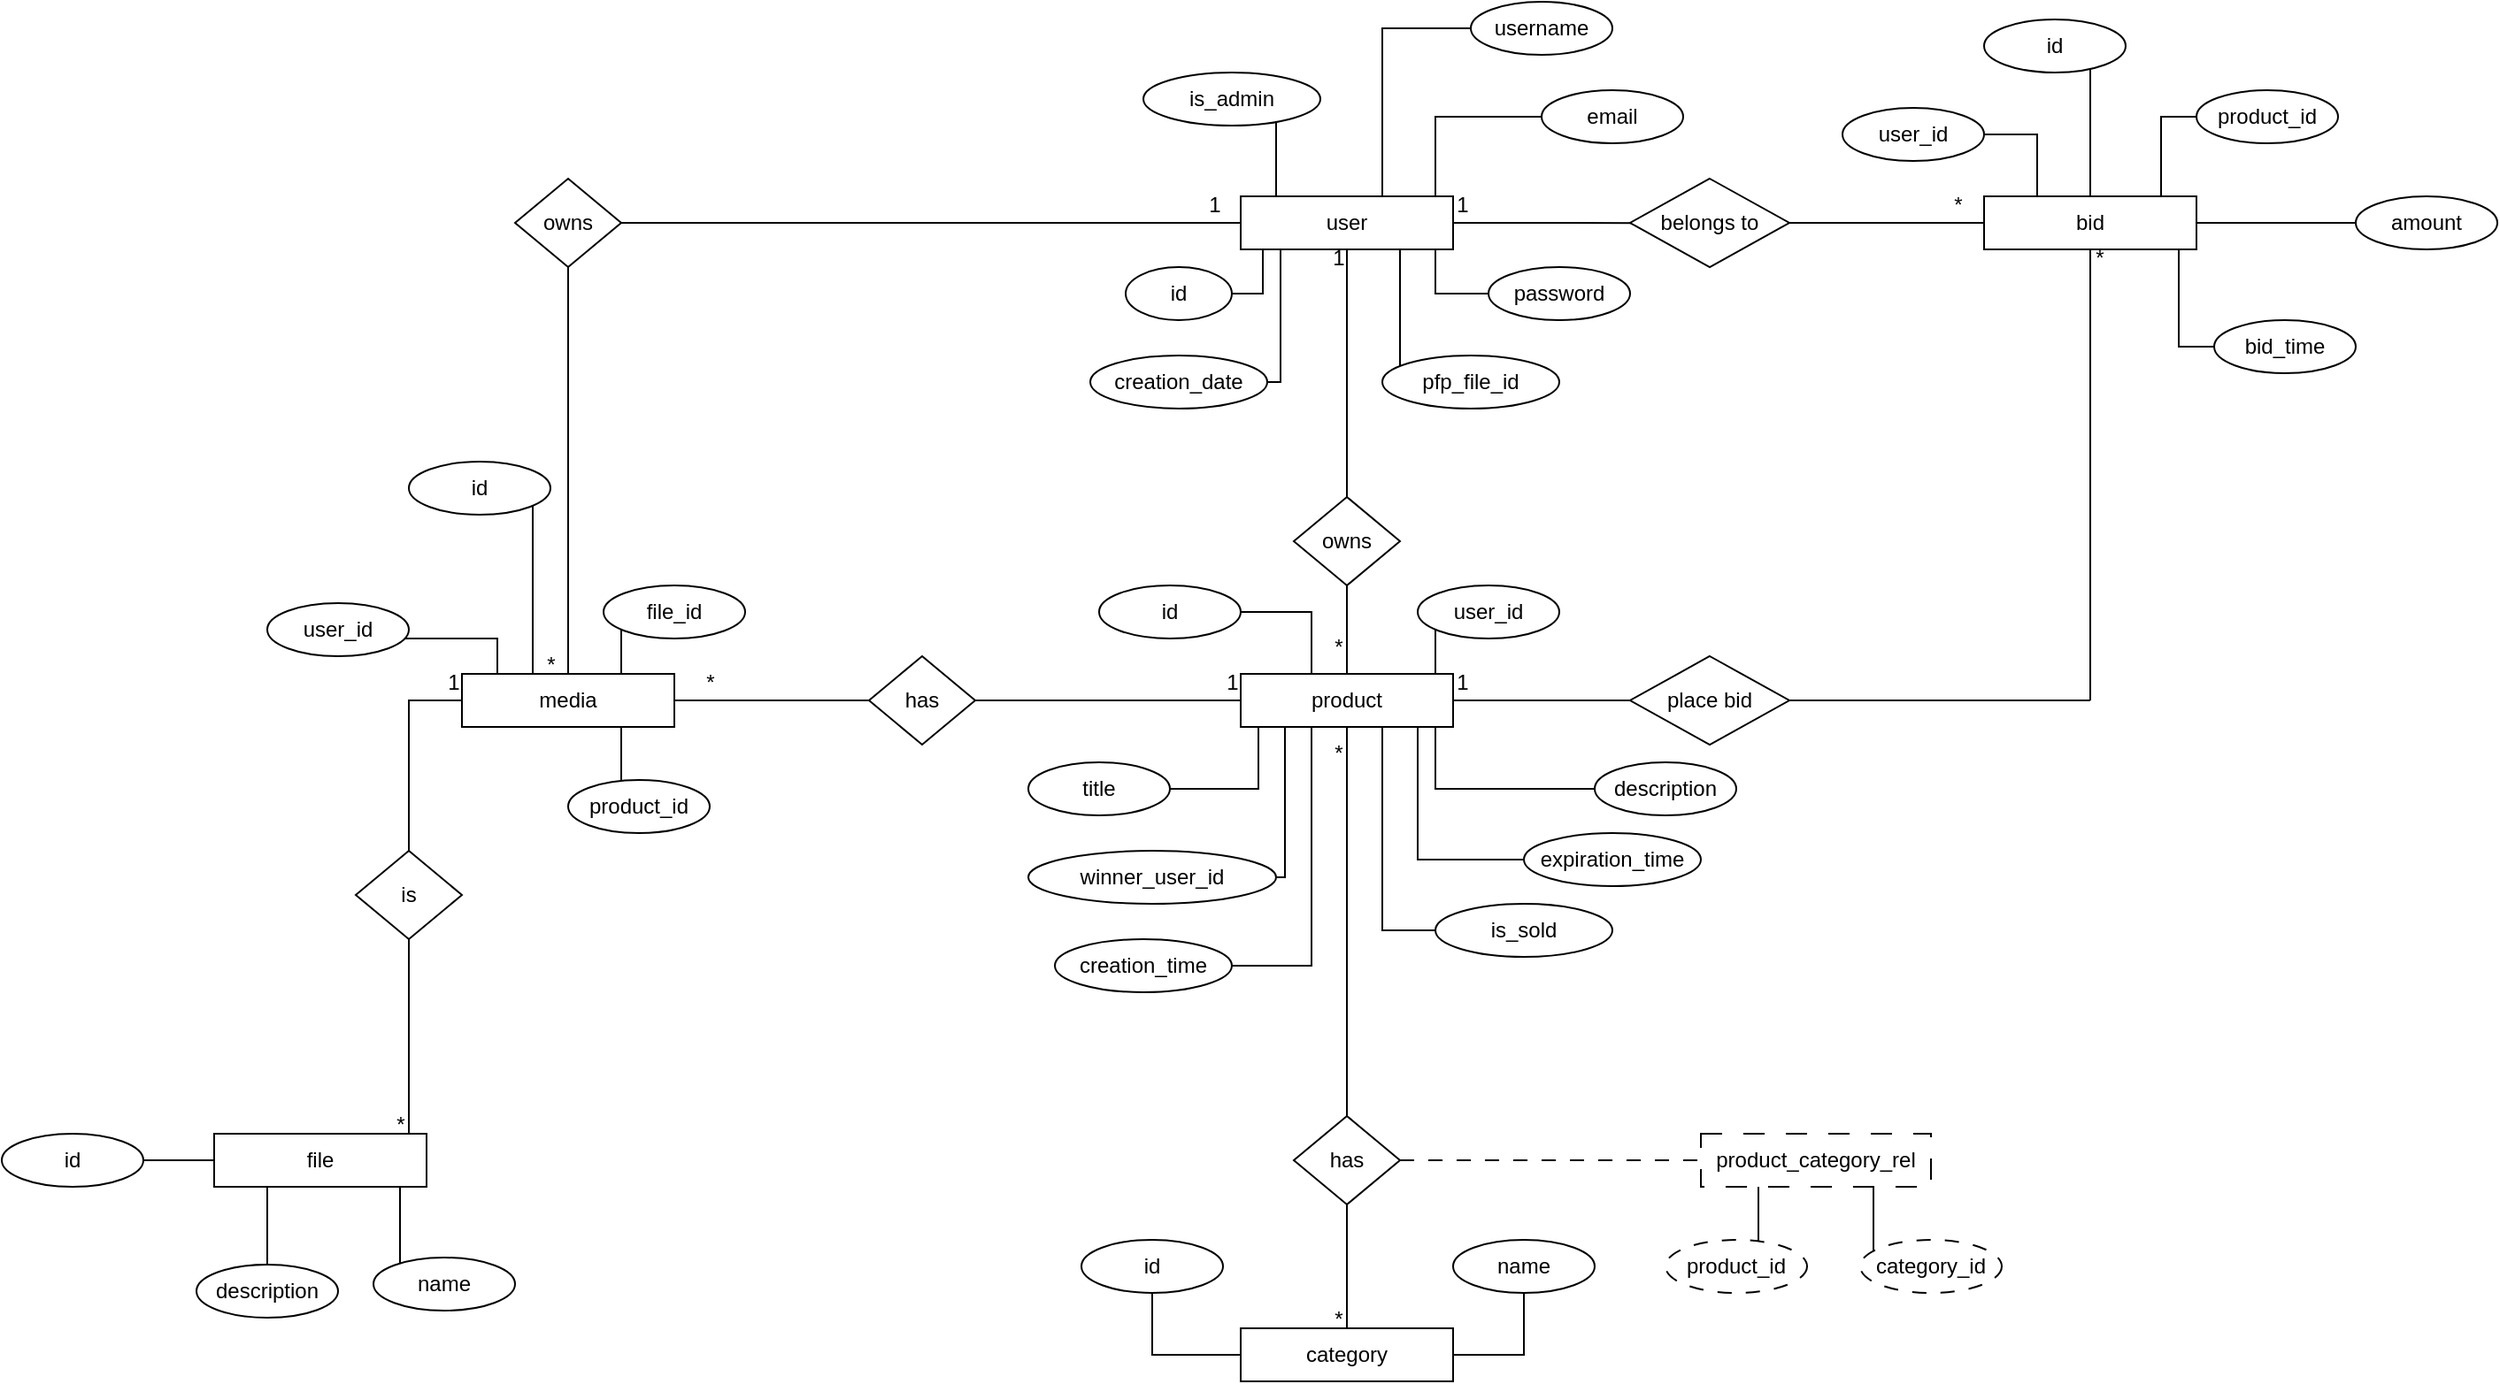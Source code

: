 <mxfile>
    <diagram name="Page-1" id="mbv6TLsFuCrTdZLjjNux">
        <mxGraphModel dx="1230" dy="990" grid="1" gridSize="10" guides="1" tooltips="1" connect="1" arrows="1" fold="1" page="1" pageScale="1" pageWidth="3300" pageHeight="2339" math="0" shadow="0">
            <root>
                <mxCell id="0"/>
                <mxCell id="1" parent="0"/>
                <mxCell id="swMecStcdgfZAD_rgg6A-17" style="edgeStyle=elbowEdgeStyle;rounded=0;orthogonalLoop=1;jettySize=auto;html=1;startArrow=none;endArrow=none;entryX=0.038;entryY=0.503;entryDx=0;entryDy=0;entryPerimeter=0;" parent="1" source="swMecStcdgfZAD_rgg6A-6" target="swMecStcdgfZAD_rgg6A-16" edge="1">
                    <mxGeometry relative="1" as="geometry"/>
                </mxCell>
                <mxCell id="swMecStcdgfZAD_rgg6A-29" style="edgeStyle=elbowEdgeStyle;rounded=0;orthogonalLoop=1;jettySize=auto;html=1;startArrow=none;endArrow=none;entryX=0;entryY=0.5;entryDx=0;entryDy=0;" parent="1" source="swMecStcdgfZAD_rgg6A-6" target="swMecStcdgfZAD_rgg6A-13" edge="1">
                    <mxGeometry relative="1" as="geometry">
                        <Array as="points">
                            <mxPoint x="890" y="600"/>
                            <mxPoint x="880" y="590"/>
                            <mxPoint x="860" y="610"/>
                        </Array>
                    </mxGeometry>
                </mxCell>
                <mxCell id="swMecStcdgfZAD_rgg6A-41" style="edgeStyle=elbowEdgeStyle;rounded=0;orthogonalLoop=1;jettySize=auto;html=1;startArrow=none;endArrow=none;entryX=0.5;entryY=0;entryDx=0;entryDy=0;" parent="1" source="swMecStcdgfZAD_rgg6A-6" target="swMecStcdgfZAD_rgg6A-40" edge="1">
                    <mxGeometry relative="1" as="geometry"/>
                </mxCell>
                <mxCell id="swMecStcdgfZAD_rgg6A-88" style="edgeStyle=elbowEdgeStyle;rounded=0;orthogonalLoop=1;jettySize=auto;html=1;startArrow=none;endArrow=none;" parent="1" source="swMecStcdgfZAD_rgg6A-6" target="swMecStcdgfZAD_rgg6A-86" edge="1">
                    <mxGeometry relative="1" as="geometry"/>
                </mxCell>
                <mxCell id="01d-2Dso8jKywiY7Rpm1-47" style="edgeStyle=elbowEdgeStyle;rounded=0;orthogonalLoop=1;jettySize=auto;html=1;startArrow=none;endArrow=none;exitX=0.75;exitY=1;exitDx=0;exitDy=0;" parent="1" source="swMecStcdgfZAD_rgg6A-6" target="01d-2Dso8jKywiY7Rpm1-45" edge="1">
                    <mxGeometry relative="1" as="geometry"/>
                </mxCell>
                <mxCell id="01d-2Dso8jKywiY7Rpm1-54" style="edgeStyle=elbowEdgeStyle;rounded=0;orthogonalLoop=1;jettySize=auto;html=1;startArrow=none;endArrow=none;exitX=0.25;exitY=1;exitDx=0;exitDy=0;" parent="1" source="swMecStcdgfZAD_rgg6A-6" target="swMecStcdgfZAD_rgg6A-7" edge="1">
                    <mxGeometry relative="1" as="geometry"/>
                </mxCell>
                <mxCell id="01d-2Dso8jKywiY7Rpm1-57" style="edgeStyle=elbowEdgeStyle;rounded=0;orthogonalLoop=1;jettySize=auto;elbow=vertical;html=1;startArrow=none;endArrow=none;exitX=0.25;exitY=0;exitDx=0;exitDy=0;" parent="1" source="swMecStcdgfZAD_rgg6A-6" edge="1">
                    <mxGeometry relative="1" as="geometry">
                        <mxPoint x="809.706" y="550" as="targetPoint"/>
                    </mxGeometry>
                </mxCell>
                <mxCell id="6" style="edgeStyle=elbowEdgeStyle;html=1;startArrow=none;endArrow=none;exitX=0.25;exitY=1;exitDx=0;exitDy=0;rounded=0;" parent="1" source="swMecStcdgfZAD_rgg6A-6" target="4" edge="1">
                    <mxGeometry relative="1" as="geometry"/>
                </mxCell>
                <mxCell id="8" style="edgeStyle=elbowEdgeStyle;rounded=0;html=1;startArrow=none;endArrow=none;exitX=0.75;exitY=0;exitDx=0;exitDy=0;" parent="1" source="swMecStcdgfZAD_rgg6A-6" target="7" edge="1">
                    <mxGeometry relative="1" as="geometry">
                        <Array as="points">
                            <mxPoint x="890" y="505"/>
                            <mxPoint x="880" y="520"/>
                        </Array>
                    </mxGeometry>
                </mxCell>
                <mxCell id="10" style="edgeStyle=elbowEdgeStyle;rounded=0;html=1;startArrow=none;endArrow=none;exitX=0.75;exitY=0;exitDx=0;exitDy=0;" parent="1" source="swMecStcdgfZAD_rgg6A-6" target="swMecStcdgfZAD_rgg6A-10" edge="1">
                    <mxGeometry relative="1" as="geometry">
                        <Array as="points">
                            <mxPoint x="860" y="480"/>
                        </Array>
                    </mxGeometry>
                </mxCell>
                <mxCell id="32" style="edgeStyle=elbowEdgeStyle;html=1;startArrow=none;endArrow=none;entryX=1;entryY=0.5;entryDx=0;entryDy=0;" edge="1" parent="1" source="swMecStcdgfZAD_rgg6A-6" target="31">
                    <mxGeometry relative="1" as="geometry">
                        <Array as="points">
                            <mxPoint x="800" y="530"/>
                        </Array>
                    </mxGeometry>
                </mxCell>
                <UserObject label="user" treeRoot="1" id="swMecStcdgfZAD_rgg6A-6">
                    <mxCell style="whiteSpace=wrap;html=1;align=center;treeFolding=1;treeMoving=1;newEdgeStyle={&quot;edgeStyle&quot;:&quot;elbowEdgeStyle&quot;,&quot;startArrow&quot;:&quot;none&quot;,&quot;endArrow&quot;:&quot;none&quot;};" parent="1" vertex="1">
                        <mxGeometry x="780" y="550" width="120" height="30" as="geometry"/>
                    </mxCell>
                </UserObject>
                <mxCell id="swMecStcdgfZAD_rgg6A-7" value="id" style="ellipse;whiteSpace=wrap;html=1;align=center;newEdgeStyle={&quot;edgeStyle&quot;:&quot;entityRelationEdgeStyle&quot;,&quot;startArrow&quot;:&quot;none&quot;,&quot;endArrow&quot;:&quot;none&quot;,&quot;segment&quot;:10,&quot;curved&quot;:1,&quot;sourcePerimeterSpacing&quot;:0,&quot;targetPerimeterSpacing&quot;:0};treeFolding=1;treeMoving=1;" parent="1" vertex="1">
                    <mxGeometry x="715" y="590" width="60" height="30" as="geometry"/>
                </mxCell>
                <mxCell id="swMecStcdgfZAD_rgg6A-10" value="username" style="ellipse;whiteSpace=wrap;html=1;align=center;newEdgeStyle={&quot;edgeStyle&quot;:&quot;entityRelationEdgeStyle&quot;,&quot;startArrow&quot;:&quot;none&quot;,&quot;endArrow&quot;:&quot;none&quot;,&quot;segment&quot;:10,&quot;curved&quot;:1,&quot;sourcePerimeterSpacing&quot;:0,&quot;targetPerimeterSpacing&quot;:0};treeFolding=1;treeMoving=1;" parent="1" vertex="1">
                    <mxGeometry x="910" y="440" width="80" height="30" as="geometry"/>
                </mxCell>
                <mxCell id="swMecStcdgfZAD_rgg6A-13" value="password" style="ellipse;whiteSpace=wrap;html=1;align=center;newEdgeStyle={&quot;edgeStyle&quot;:&quot;entityRelationEdgeStyle&quot;,&quot;startArrow&quot;:&quot;none&quot;,&quot;endArrow&quot;:&quot;none&quot;,&quot;segment&quot;:10,&quot;curved&quot;:1,&quot;sourcePerimeterSpacing&quot;:0,&quot;targetPerimeterSpacing&quot;:0};treeFolding=1;treeMoving=1;" parent="1" vertex="1">
                    <mxGeometry x="920" y="590" width="80" height="30" as="geometry"/>
                </mxCell>
                <mxCell id="swMecStcdgfZAD_rgg6A-19" style="edgeStyle=orthogonalEdgeStyle;rounded=0;orthogonalLoop=1;jettySize=auto;html=1;entryX=0;entryY=0.5;entryDx=0;entryDy=0;endArrow=none;endFill=0;" parent="1" source="swMecStcdgfZAD_rgg6A-16" target="swMecStcdgfZAD_rgg6A-18" edge="1">
                    <mxGeometry relative="1" as="geometry"/>
                </mxCell>
                <mxCell id="swMecStcdgfZAD_rgg6A-16" value="belongs to" style="rhombus;whiteSpace=wrap;html=1;" parent="1" vertex="1">
                    <mxGeometry x="1000" y="540" width="90" height="50" as="geometry"/>
                </mxCell>
                <mxCell id="swMecStcdgfZAD_rgg6A-25" style="edgeStyle=elbowEdgeStyle;rounded=0;orthogonalLoop=1;jettySize=auto;html=1;startArrow=none;endArrow=none;entryX=1;entryY=0.5;entryDx=0;entryDy=0;" parent="1" source="swMecStcdgfZAD_rgg6A-18" target="swMecStcdgfZAD_rgg6A-20" edge="1">
                    <mxGeometry relative="1" as="geometry">
                        <Array as="points">
                            <mxPoint x="1260" y="520"/>
                            <mxPoint x="1240" y="530"/>
                        </Array>
                    </mxGeometry>
                </mxCell>
                <mxCell id="swMecStcdgfZAD_rgg6A-35" style="edgeStyle=elbowEdgeStyle;rounded=0;orthogonalLoop=1;jettySize=auto;html=1;startArrow=none;endArrow=none;entryX=0;entryY=0.5;entryDx=0;entryDy=0;" parent="1" source="swMecStcdgfZAD_rgg6A-18" target="swMecStcdgfZAD_rgg6A-33" edge="1">
                    <mxGeometry relative="1" as="geometry">
                        <Array as="points">
                            <mxPoint x="1300" y="530"/>
                            <mxPoint x="1320" y="530"/>
                            <mxPoint x="1300" y="540"/>
                            <mxPoint x="1370" y="530"/>
                            <mxPoint x="1300" y="530"/>
                            <mxPoint x="1270" y="530"/>
                        </Array>
                    </mxGeometry>
                </mxCell>
                <mxCell id="swMecStcdgfZAD_rgg6A-39" style="edgeStyle=elbowEdgeStyle;rounded=0;orthogonalLoop=1;jettySize=auto;html=1;startArrow=none;endArrow=none;entryX=0;entryY=0.5;entryDx=0;entryDy=0;" parent="1" source="swMecStcdgfZAD_rgg6A-18" target="swMecStcdgfZAD_rgg6A-36" edge="1">
                    <mxGeometry relative="1" as="geometry"/>
                </mxCell>
                <mxCell id="swMecStcdgfZAD_rgg6A-51" style="edgeStyle=elbowEdgeStyle;rounded=0;orthogonalLoop=1;jettySize=auto;html=1;startArrow=none;endArrow=none;" parent="1" source="swMecStcdgfZAD_rgg6A-18" edge="1">
                    <mxGeometry relative="1" as="geometry">
                        <mxPoint x="1260" y="830" as="targetPoint"/>
                        <Array as="points">
                            <mxPoint x="1260" y="835"/>
                        </Array>
                    </mxGeometry>
                </mxCell>
                <mxCell id="01d-2Dso8jKywiY7Rpm1-13" style="edgeStyle=elbowEdgeStyle;rounded=0;orthogonalLoop=1;jettySize=auto;html=1;startArrow=none;endArrow=none;exitX=0.25;exitY=0;exitDx=0;exitDy=0;" parent="1" source="swMecStcdgfZAD_rgg6A-18" target="01d-2Dso8jKywiY7Rpm1-11" edge="1">
                    <mxGeometry relative="1" as="geometry">
                        <Array as="points">
                            <mxPoint x="1230" y="515"/>
                            <mxPoint x="1230" y="510"/>
                            <mxPoint x="1210" y="510"/>
                        </Array>
                    </mxGeometry>
                </mxCell>
                <mxCell id="19" style="edgeStyle=elbowEdgeStyle;rounded=0;html=1;startArrow=none;endArrow=none;exitX=0.75;exitY=1;exitDx=0;exitDy=0;" parent="1" source="swMecStcdgfZAD_rgg6A-18" target="18" edge="1">
                    <mxGeometry relative="1" as="geometry"/>
                </mxCell>
                <UserObject label="bid" treeRoot="1" id="swMecStcdgfZAD_rgg6A-18">
                    <mxCell style="whiteSpace=wrap;html=1;align=center;treeFolding=1;treeMoving=1;newEdgeStyle={&quot;edgeStyle&quot;:&quot;elbowEdgeStyle&quot;,&quot;startArrow&quot;:&quot;none&quot;,&quot;endArrow&quot;:&quot;none&quot;};" parent="1" vertex="1">
                        <mxGeometry x="1200" y="550" width="120" height="30" as="geometry"/>
                    </mxCell>
                </UserObject>
                <mxCell id="swMecStcdgfZAD_rgg6A-20" value="id" style="ellipse;whiteSpace=wrap;html=1;align=center;newEdgeStyle={&quot;edgeStyle&quot;:&quot;entityRelationEdgeStyle&quot;,&quot;startArrow&quot;:&quot;none&quot;,&quot;endArrow&quot;:&quot;none&quot;,&quot;segment&quot;:10,&quot;curved&quot;:1,&quot;sourcePerimeterSpacing&quot;:0,&quot;targetPerimeterSpacing&quot;:0};treeFolding=1;treeMoving=1;" parent="1" vertex="1">
                    <mxGeometry x="1200" y="450" width="80" height="30" as="geometry"/>
                </mxCell>
                <mxCell id="swMecStcdgfZAD_rgg6A-30" value="1" style="text;html=1;align=center;verticalAlign=middle;resizable=0;points=[];autosize=1;strokeColor=none;fillColor=none;" parent="1" vertex="1">
                    <mxGeometry x="890" y="540" width="30" height="30" as="geometry"/>
                </mxCell>
                <mxCell id="swMecStcdgfZAD_rgg6A-31" value="*" style="text;html=1;align=center;verticalAlign=middle;resizable=0;points=[];autosize=1;strokeColor=none;fillColor=none;" parent="1" vertex="1">
                    <mxGeometry x="1170" y="540" width="30" height="30" as="geometry"/>
                </mxCell>
                <mxCell id="swMecStcdgfZAD_rgg6A-33" value="product_id" style="ellipse;whiteSpace=wrap;html=1;align=center;newEdgeStyle={&quot;edgeStyle&quot;:&quot;entityRelationEdgeStyle&quot;,&quot;startArrow&quot;:&quot;none&quot;,&quot;endArrow&quot;:&quot;none&quot;,&quot;segment&quot;:10,&quot;curved&quot;:1,&quot;sourcePerimeterSpacing&quot;:0,&quot;targetPerimeterSpacing&quot;:0};treeFolding=1;treeMoving=1;" parent="1" vertex="1" collapsed="1">
                    <mxGeometry x="1320" y="490" width="80" height="30" as="geometry"/>
                </mxCell>
                <mxCell id="swMecStcdgfZAD_rgg6A-36" value="amount" style="ellipse;whiteSpace=wrap;html=1;align=center;newEdgeStyle={&quot;edgeStyle&quot;:&quot;entityRelationEdgeStyle&quot;,&quot;startArrow&quot;:&quot;none&quot;,&quot;endArrow&quot;:&quot;none&quot;,&quot;segment&quot;:10,&quot;curved&quot;:1,&quot;sourcePerimeterSpacing&quot;:0,&quot;targetPerimeterSpacing&quot;:0};treeFolding=1;treeMoving=1;" parent="1" vertex="1" collapsed="1">
                    <mxGeometry x="1410" y="550" width="80" height="30" as="geometry"/>
                </mxCell>
                <mxCell id="swMecStcdgfZAD_rgg6A-78" style="edgeStyle=orthogonalEdgeStyle;rounded=0;orthogonalLoop=1;jettySize=auto;html=1;endArrow=none;endFill=0;" parent="1" source="swMecStcdgfZAD_rgg6A-40" target="swMecStcdgfZAD_rgg6A-42" edge="1">
                    <mxGeometry relative="1" as="geometry"/>
                </mxCell>
                <mxCell id="swMecStcdgfZAD_rgg6A-40" value="owns" style="rhombus;whiteSpace=wrap;html=1;" parent="1" vertex="1">
                    <mxGeometry x="810" y="720" width="60" height="50" as="geometry"/>
                </mxCell>
                <mxCell id="swMecStcdgfZAD_rgg6A-45" value="" style="edgeStyle=elbowEdgeStyle;rounded=0;orthogonalLoop=1;jettySize=auto;html=1;elbow=horizontal;startArrow=none;endArrow=none;" parent="1" source="swMecStcdgfZAD_rgg6A-42" target="swMecStcdgfZAD_rgg6A-44" edge="1">
                    <mxGeometry relative="1" as="geometry"/>
                </mxCell>
                <mxCell id="swMecStcdgfZAD_rgg6A-77" style="edgeStyle=elbowEdgeStyle;rounded=0;orthogonalLoop=1;jettySize=auto;html=1;startArrow=none;endArrow=none;entryX=1;entryY=0.5;entryDx=0;entryDy=0;" parent="1" source="swMecStcdgfZAD_rgg6A-42" target="swMecStcdgfZAD_rgg6A-46" edge="1">
                    <mxGeometry relative="1" as="geometry">
                        <Array as="points">
                            <mxPoint x="820" y="800"/>
                            <mxPoint x="810" y="800"/>
                        </Array>
                    </mxGeometry>
                </mxCell>
                <mxCell id="swMecStcdgfZAD_rgg6A-106" style="edgeStyle=elbowEdgeStyle;rounded=0;orthogonalLoop=1;jettySize=auto;html=1;startArrow=none;endArrow=none;exitX=0.75;exitY=1;exitDx=0;exitDy=0;" parent="1" source="swMecStcdgfZAD_rgg6A-42" target="swMecStcdgfZAD_rgg6A-100" edge="1">
                    <mxGeometry relative="1" as="geometry">
                        <Array as="points">
                            <mxPoint x="890" y="885"/>
                            <mxPoint x="870" y="890"/>
                            <mxPoint x="890" y="870"/>
                        </Array>
                    </mxGeometry>
                </mxCell>
                <mxCell id="swMecStcdgfZAD_rgg6A-108" style="edgeStyle=elbowEdgeStyle;rounded=0;orthogonalLoop=1;jettySize=auto;html=1;startArrow=none;endArrow=none;exitX=0.25;exitY=1;exitDx=0;exitDy=0;" parent="1" source="swMecStcdgfZAD_rgg6A-42" target="swMecStcdgfZAD_rgg6A-107" edge="1">
                    <mxGeometry relative="1" as="geometry">
                        <Array as="points">
                            <mxPoint x="790" y="885"/>
                        </Array>
                    </mxGeometry>
                </mxCell>
                <mxCell id="01d-2Dso8jKywiY7Rpm1-4" style="edgeStyle=elbowEdgeStyle;rounded=0;orthogonalLoop=1;jettySize=auto;html=1;startArrow=none;endArrow=none;exitX=0.75;exitY=1;exitDx=0;exitDy=0;" parent="1" source="swMecStcdgfZAD_rgg6A-42" target="3" edge="1">
                    <mxGeometry relative="1" as="geometry">
                        <Array as="points">
                            <mxPoint x="880" y="900"/>
                            <mxPoint x="870" y="920"/>
                        </Array>
                    </mxGeometry>
                </mxCell>
                <mxCell id="01d-2Dso8jKywiY7Rpm1-5" style="edgeStyle=elbowEdgeStyle;rounded=0;orthogonalLoop=1;jettySize=auto;html=1;startArrow=none;endArrow=none;exitX=0.25;exitY=1;exitDx=0;exitDy=0;" parent="1" source="swMecStcdgfZAD_rgg6A-42" target="2" edge="1">
                    <mxGeometry relative="1" as="geometry">
                        <Array as="points">
                            <mxPoint x="820" y="900"/>
                        </Array>
                    </mxGeometry>
                </mxCell>
                <mxCell id="01d-2Dso8jKywiY7Rpm1-7" style="edgeStyle=elbowEdgeStyle;rounded=0;orthogonalLoop=1;jettySize=auto;html=1;startArrow=none;endArrow=none;exitX=0.75;exitY=1;exitDx=0;exitDy=0;" parent="1" source="swMecStcdgfZAD_rgg6A-42" target="01d-2Dso8jKywiY7Rpm1-6" edge="1">
                    <mxGeometry relative="1" as="geometry">
                        <Array as="points">
                            <mxPoint x="860" y="890"/>
                            <mxPoint x="850" y="880"/>
                            <mxPoint x="860" y="930"/>
                        </Array>
                    </mxGeometry>
                </mxCell>
                <mxCell id="30" style="edgeStyle=elbowEdgeStyle;html=1;startArrow=none;endArrow=none;exitX=0.25;exitY=1;exitDx=0;exitDy=0;rounded=0;" parent="1" source="swMecStcdgfZAD_rgg6A-42" target="29" edge="1">
                    <mxGeometry relative="1" as="geometry"/>
                </mxCell>
                <UserObject label="product" treeRoot="1" id="swMecStcdgfZAD_rgg6A-42">
                    <mxCell style="whiteSpace=wrap;html=1;align=center;treeFolding=1;treeMoving=1;newEdgeStyle={&quot;edgeStyle&quot;:&quot;elbowEdgeStyle&quot;,&quot;startArrow&quot;:&quot;none&quot;,&quot;endArrow&quot;:&quot;none&quot;};" parent="1" vertex="1">
                        <mxGeometry x="780" y="820" width="120" height="30" as="geometry"/>
                    </mxCell>
                </UserObject>
                <mxCell id="swMecStcdgfZAD_rgg6A-44" value="user_id" style="ellipse;whiteSpace=wrap;html=1;align=center;newEdgeStyle={&quot;edgeStyle&quot;:&quot;entityRelationEdgeStyle&quot;,&quot;startArrow&quot;:&quot;none&quot;,&quot;endArrow&quot;:&quot;none&quot;,&quot;segment&quot;:10,&quot;curved&quot;:1,&quot;sourcePerimeterSpacing&quot;:0,&quot;targetPerimeterSpacing&quot;:0};treeFolding=1;treeMoving=1;" parent="1" vertex="1">
                    <mxGeometry x="880" y="770" width="80" height="30" as="geometry"/>
                </mxCell>
                <mxCell id="swMecStcdgfZAD_rgg6A-46" value="id" style="ellipse;whiteSpace=wrap;html=1;align=center;newEdgeStyle={&quot;edgeStyle&quot;:&quot;entityRelationEdgeStyle&quot;,&quot;startArrow&quot;:&quot;none&quot;,&quot;endArrow&quot;:&quot;none&quot;,&quot;segment&quot;:10,&quot;curved&quot;:1,&quot;sourcePerimeterSpacing&quot;:0,&quot;targetPerimeterSpacing&quot;:0};treeFolding=1;treeMoving=1;" parent="1" vertex="1">
                    <mxGeometry x="700" y="770" width="80" height="30" as="geometry"/>
                </mxCell>
                <mxCell id="swMecStcdgfZAD_rgg6A-48" value="1" style="text;html=1;align=center;verticalAlign=middle;resizable=0;points=[];autosize=1;strokeColor=none;fillColor=none;" parent="1" vertex="1">
                    <mxGeometry x="820" y="570" width="30" height="30" as="geometry"/>
                </mxCell>
                <mxCell id="swMecStcdgfZAD_rgg6A-49" value="*" style="text;html=1;align=center;verticalAlign=middle;resizable=0;points=[];autosize=1;strokeColor=none;fillColor=none;" parent="1" vertex="1">
                    <mxGeometry x="820" y="790" width="30" height="30" as="geometry"/>
                </mxCell>
                <mxCell id="swMecStcdgfZAD_rgg6A-53" value="*" style="text;html=1;align=center;verticalAlign=middle;resizable=0;points=[];autosize=1;strokeColor=none;fillColor=none;" parent="1" vertex="1">
                    <mxGeometry x="1250" y="570" width="30" height="30" as="geometry"/>
                </mxCell>
                <mxCell id="swMecStcdgfZAD_rgg6A-54" value="1" style="text;html=1;align=center;verticalAlign=middle;resizable=0;points=[];autosize=1;strokeColor=none;fillColor=none;" parent="1" vertex="1">
                    <mxGeometry x="890" y="810" width="30" height="30" as="geometry"/>
                </mxCell>
                <mxCell id="swMecStcdgfZAD_rgg6A-60" style="edgeStyle=orthogonalEdgeStyle;rounded=0;orthogonalLoop=1;jettySize=auto;html=1;endArrow=none;endFill=0;" parent="1" source="swMecStcdgfZAD_rgg6A-55" edge="1">
                    <mxGeometry relative="1" as="geometry">
                        <mxPoint x="1260" y="835" as="targetPoint"/>
                    </mxGeometry>
                </mxCell>
                <mxCell id="swMecStcdgfZAD_rgg6A-61" style="edgeStyle=orthogonalEdgeStyle;rounded=0;orthogonalLoop=1;jettySize=auto;html=1;endArrow=none;endFill=0;" parent="1" source="swMecStcdgfZAD_rgg6A-55" target="swMecStcdgfZAD_rgg6A-42" edge="1">
                    <mxGeometry relative="1" as="geometry"/>
                </mxCell>
                <mxCell id="swMecStcdgfZAD_rgg6A-55" value="place bid" style="rhombus;whiteSpace=wrap;html=1;" parent="1" vertex="1">
                    <mxGeometry x="1000" y="810" width="90" height="50" as="geometry"/>
                </mxCell>
                <mxCell id="swMecStcdgfZAD_rgg6A-65" style="edgeStyle=orthogonalEdgeStyle;rounded=0;orthogonalLoop=1;jettySize=auto;html=1;entryX=0;entryY=0.5;entryDx=0;entryDy=0;endArrow=none;endFill=0;dashed=1;dashPattern=8 8;" parent="1" source="swMecStcdgfZAD_rgg6A-62" target="swMecStcdgfZAD_rgg6A-64" edge="1">
                    <mxGeometry relative="1" as="geometry"/>
                </mxCell>
                <mxCell id="swMecStcdgfZAD_rgg6A-67" style="edgeStyle=orthogonalEdgeStyle;rounded=0;orthogonalLoop=1;jettySize=auto;html=1;entryX=0.5;entryY=0;entryDx=0;entryDy=0;endArrow=none;endFill=0;" parent="1" source="swMecStcdgfZAD_rgg6A-62" target="swMecStcdgfZAD_rgg6A-66" edge="1">
                    <mxGeometry relative="1" as="geometry"/>
                </mxCell>
                <mxCell id="swMecStcdgfZAD_rgg6A-79" style="edgeStyle=orthogonalEdgeStyle;rounded=0;orthogonalLoop=1;jettySize=auto;html=1;endArrow=none;endFill=0;" parent="1" source="swMecStcdgfZAD_rgg6A-62" target="swMecStcdgfZAD_rgg6A-42" edge="1">
                    <mxGeometry relative="1" as="geometry"/>
                </mxCell>
                <mxCell id="swMecStcdgfZAD_rgg6A-62" value="has" style="rhombus;whiteSpace=wrap;html=1;shadow=0;rounded=0;" parent="1" vertex="1">
                    <mxGeometry x="810" y="1070" width="60" height="50" as="geometry"/>
                </mxCell>
                <mxCell id="27" style="edgeStyle=elbowEdgeStyle;rounded=0;html=1;startArrow=none;endArrow=none;exitX=0.25;exitY=1;exitDx=0;exitDy=0;" parent="1" source="swMecStcdgfZAD_rgg6A-64" target="25" edge="1">
                    <mxGeometry relative="1" as="geometry"/>
                </mxCell>
                <mxCell id="28" style="edgeStyle=elbowEdgeStyle;rounded=0;html=1;startArrow=none;endArrow=none;exitX=0.75;exitY=1;exitDx=0;exitDy=0;" parent="1" source="swMecStcdgfZAD_rgg6A-64" target="26" edge="1">
                    <mxGeometry relative="1" as="geometry"/>
                </mxCell>
                <UserObject label="product_category_rel" treeRoot="1" id="swMecStcdgfZAD_rgg6A-64">
                    <mxCell style="whiteSpace=wrap;html=1;align=center;treeFolding=1;treeMoving=1;newEdgeStyle={&quot;edgeStyle&quot;:&quot;elbowEdgeStyle&quot;,&quot;startArrow&quot;:&quot;none&quot;,&quot;endArrow&quot;:&quot;none&quot;};dashed=1;dashPattern=12 12;" parent="1" vertex="1">
                        <mxGeometry x="1040" y="1080" width="130" height="30" as="geometry"/>
                    </mxCell>
                </UserObject>
                <mxCell id="swMecStcdgfZAD_rgg6A-72" style="edgeStyle=elbowEdgeStyle;rounded=0;orthogonalLoop=1;jettySize=auto;html=1;startArrow=none;endArrow=none;entryX=0.5;entryY=1;entryDx=0;entryDy=0;" parent="1" source="swMecStcdgfZAD_rgg6A-66" target="swMecStcdgfZAD_rgg6A-70" edge="1">
                    <mxGeometry relative="1" as="geometry">
                        <Array as="points">
                            <mxPoint x="730" y="1205"/>
                            <mxPoint x="730" y="1200"/>
                        </Array>
                    </mxGeometry>
                </mxCell>
                <mxCell id="swMecStcdgfZAD_rgg6A-75" style="edgeStyle=elbowEdgeStyle;rounded=0;orthogonalLoop=1;jettySize=auto;html=1;startArrow=none;endArrow=none;entryX=0.5;entryY=1;entryDx=0;entryDy=0;" parent="1" source="swMecStcdgfZAD_rgg6A-66" target="swMecStcdgfZAD_rgg6A-73" edge="1">
                    <mxGeometry relative="1" as="geometry">
                        <Array as="points">
                            <mxPoint x="940" y="1205"/>
                        </Array>
                    </mxGeometry>
                </mxCell>
                <UserObject label="category" treeRoot="1" id="swMecStcdgfZAD_rgg6A-66">
                    <mxCell style="whiteSpace=wrap;html=1;align=center;treeFolding=1;treeMoving=1;newEdgeStyle={&quot;edgeStyle&quot;:&quot;elbowEdgeStyle&quot;,&quot;startArrow&quot;:&quot;none&quot;,&quot;endArrow&quot;:&quot;none&quot;};" parent="1" vertex="1">
                        <mxGeometry x="780" y="1190" width="120" height="30" as="geometry"/>
                    </mxCell>
                </UserObject>
                <mxCell id="swMecStcdgfZAD_rgg6A-68" value="*" style="text;html=1;align=center;verticalAlign=middle;resizable=0;points=[];autosize=1;strokeColor=none;fillColor=none;" parent="1" vertex="1">
                    <mxGeometry x="820" y="850" width="30" height="30" as="geometry"/>
                </mxCell>
                <mxCell id="swMecStcdgfZAD_rgg6A-69" value="*" style="text;html=1;align=center;verticalAlign=middle;resizable=0;points=[];autosize=1;strokeColor=none;fillColor=none;" parent="1" vertex="1">
                    <mxGeometry x="820" y="1170" width="30" height="30" as="geometry"/>
                </mxCell>
                <mxCell id="swMecStcdgfZAD_rgg6A-70" value="id" style="ellipse;whiteSpace=wrap;html=1;align=center;newEdgeStyle={&quot;edgeStyle&quot;:&quot;entityRelationEdgeStyle&quot;,&quot;startArrow&quot;:&quot;none&quot;,&quot;endArrow&quot;:&quot;none&quot;,&quot;segment&quot;:10,&quot;curved&quot;:1,&quot;sourcePerimeterSpacing&quot;:0,&quot;targetPerimeterSpacing&quot;:0};treeFolding=1;treeMoving=1;" parent="1" vertex="1">
                    <mxGeometry x="690" y="1140" width="80" height="30" as="geometry"/>
                </mxCell>
                <mxCell id="swMecStcdgfZAD_rgg6A-73" value="name" style="ellipse;whiteSpace=wrap;html=1;align=center;newEdgeStyle={&quot;edgeStyle&quot;:&quot;entityRelationEdgeStyle&quot;,&quot;startArrow&quot;:&quot;none&quot;,&quot;endArrow&quot;:&quot;none&quot;,&quot;segment&quot;:10,&quot;curved&quot;:1,&quot;sourcePerimeterSpacing&quot;:0,&quot;targetPerimeterSpacing&quot;:0};treeFolding=1;treeMoving=1;" parent="1" vertex="1">
                    <mxGeometry x="900" y="1140" width="80" height="30" as="geometry"/>
                </mxCell>
                <mxCell id="swMecStcdgfZAD_rgg6A-83" style="edgeStyle=elbowEdgeStyle;rounded=0;orthogonalLoop=1;jettySize=auto;html=1;startArrow=none;endArrow=none;" parent="1" source="swMecStcdgfZAD_rgg6A-80" target="swMecStcdgfZAD_rgg6A-81" edge="1">
                    <mxGeometry relative="1" as="geometry">
                        <Array as="points">
                            <mxPoint x="360" y="800"/>
                        </Array>
                    </mxGeometry>
                </mxCell>
                <mxCell id="swMecStcdgfZAD_rgg6A-84" style="edgeStyle=elbowEdgeStyle;rounded=0;orthogonalLoop=1;jettySize=auto;html=1;startArrow=none;endArrow=none;" parent="1" source="swMecStcdgfZAD_rgg6A-80" target="swMecStcdgfZAD_rgg6A-82" edge="1">
                    <mxGeometry relative="1" as="geometry"/>
                </mxCell>
                <mxCell id="01d-2Dso8jKywiY7Rpm1-38" style="edgeStyle=elbowEdgeStyle;rounded=0;orthogonalLoop=1;jettySize=auto;html=1;startArrow=none;endArrow=none;exitX=0.75;exitY=0;exitDx=0;exitDy=0;" parent="1" source="swMecStcdgfZAD_rgg6A-80" target="01d-2Dso8jKywiY7Rpm1-37" edge="1">
                    <mxGeometry relative="1" as="geometry"/>
                </mxCell>
                <mxCell id="17" style="edgeStyle=elbowEdgeStyle;rounded=0;html=1;startArrow=none;endArrow=none;exitX=0.25;exitY=0;exitDx=0;exitDy=0;" parent="1" source="swMecStcdgfZAD_rgg6A-80" target="15" edge="1">
                    <mxGeometry relative="1" as="geometry">
                        <Array as="points">
                            <mxPoint x="380" y="760"/>
                        </Array>
                    </mxGeometry>
                </mxCell>
                <UserObject label="media" treeRoot="1" id="swMecStcdgfZAD_rgg6A-80">
                    <mxCell style="whiteSpace=wrap;html=1;align=center;treeFolding=1;treeMoving=1;newEdgeStyle={&quot;edgeStyle&quot;:&quot;elbowEdgeStyle&quot;,&quot;startArrow&quot;:&quot;none&quot;,&quot;endArrow&quot;:&quot;none&quot;};" parent="1" vertex="1">
                        <mxGeometry x="340" y="820" width="120" height="30" as="geometry"/>
                    </mxCell>
                </UserObject>
                <mxCell id="swMecStcdgfZAD_rgg6A-81" value="user_id" style="ellipse;whiteSpace=wrap;html=1;align=center;newEdgeStyle={&quot;edgeStyle&quot;:&quot;entityRelationEdgeStyle&quot;,&quot;startArrow&quot;:&quot;none&quot;,&quot;endArrow&quot;:&quot;none&quot;,&quot;segment&quot;:10,&quot;curved&quot;:1,&quot;sourcePerimeterSpacing&quot;:0,&quot;targetPerimeterSpacing&quot;:0};treeFolding=1;treeMoving=1;" parent="1" vertex="1">
                    <mxGeometry x="230" y="780" width="80" height="30" as="geometry"/>
                </mxCell>
                <mxCell id="swMecStcdgfZAD_rgg6A-82" value="product_id" style="ellipse;whiteSpace=wrap;html=1;align=center;newEdgeStyle={&quot;edgeStyle&quot;:&quot;entityRelationEdgeStyle&quot;,&quot;startArrow&quot;:&quot;none&quot;,&quot;endArrow&quot;:&quot;none&quot;,&quot;segment&quot;:10,&quot;curved&quot;:1,&quot;sourcePerimeterSpacing&quot;:0,&quot;targetPerimeterSpacing&quot;:0};treeFolding=1;treeMoving=1;" parent="1" vertex="1">
                    <mxGeometry x="400" y="880" width="80" height="30" as="geometry"/>
                </mxCell>
                <mxCell id="swMecStcdgfZAD_rgg6A-98" style="edgeStyle=orthogonalEdgeStyle;rounded=0;orthogonalLoop=1;jettySize=auto;html=1;endArrow=none;endFill=0;" parent="1" source="swMecStcdgfZAD_rgg6A-85" target="swMecStcdgfZAD_rgg6A-80" edge="1">
                    <mxGeometry relative="1" as="geometry"/>
                </mxCell>
                <mxCell id="swMecStcdgfZAD_rgg6A-99" style="edgeStyle=orthogonalEdgeStyle;rounded=0;orthogonalLoop=1;jettySize=auto;html=1;endArrow=none;endFill=0;" parent="1" source="swMecStcdgfZAD_rgg6A-85" target="swMecStcdgfZAD_rgg6A-42" edge="1">
                    <mxGeometry relative="1" as="geometry"/>
                </mxCell>
                <mxCell id="swMecStcdgfZAD_rgg6A-85" value="has" style="rhombus;whiteSpace=wrap;html=1;shadow=0;rounded=0;" parent="1" vertex="1">
                    <mxGeometry x="570" y="810" width="60" height="50" as="geometry"/>
                </mxCell>
                <mxCell id="swMecStcdgfZAD_rgg6A-87" style="edgeStyle=orthogonalEdgeStyle;rounded=0;orthogonalLoop=1;jettySize=auto;html=1;endArrow=none;endFill=0;" parent="1" source="swMecStcdgfZAD_rgg6A-86" target="swMecStcdgfZAD_rgg6A-80" edge="1">
                    <mxGeometry relative="1" as="geometry"/>
                </mxCell>
                <mxCell id="swMecStcdgfZAD_rgg6A-86" value="owns" style="rhombus;whiteSpace=wrap;html=1;shadow=0;rounded=0;" parent="1" vertex="1">
                    <mxGeometry x="370" y="540" width="60" height="50" as="geometry"/>
                </mxCell>
                <mxCell id="swMecStcdgfZAD_rgg6A-93" value="1" style="text;html=1;align=center;verticalAlign=middle;resizable=0;points=[];autosize=1;strokeColor=none;fillColor=none;" parent="1" vertex="1">
                    <mxGeometry x="750" y="540" width="30" height="30" as="geometry"/>
                </mxCell>
                <mxCell id="swMecStcdgfZAD_rgg6A-94" value="*" style="text;html=1;align=center;verticalAlign=middle;resizable=0;points=[];autosize=1;strokeColor=none;fillColor=none;" parent="1" vertex="1">
                    <mxGeometry x="465" y="810" width="30" height="30" as="geometry"/>
                </mxCell>
                <mxCell id="swMecStcdgfZAD_rgg6A-95" value="1" style="text;html=1;align=center;verticalAlign=middle;resizable=0;points=[];autosize=1;strokeColor=none;fillColor=none;" parent="1" vertex="1">
                    <mxGeometry x="760" y="810" width="30" height="30" as="geometry"/>
                </mxCell>
                <mxCell id="swMecStcdgfZAD_rgg6A-96" value="*" style="text;html=1;align=center;verticalAlign=middle;resizable=0;points=[];autosize=1;strokeColor=none;fillColor=none;" parent="1" vertex="1">
                    <mxGeometry x="375" y="800" width="30" height="30" as="geometry"/>
                </mxCell>
                <mxCell id="swMecStcdgfZAD_rgg6A-100" value="description" style="ellipse;whiteSpace=wrap;html=1;align=center;newEdgeStyle={&quot;edgeStyle&quot;:&quot;entityRelationEdgeStyle&quot;,&quot;startArrow&quot;:&quot;none&quot;,&quot;endArrow&quot;:&quot;none&quot;,&quot;segment&quot;:10,&quot;curved&quot;:1,&quot;sourcePerimeterSpacing&quot;:0,&quot;targetPerimeterSpacing&quot;:0};treeFolding=1;treeMoving=1;" parent="1" vertex="1">
                    <mxGeometry x="980" y="870" width="80" height="30" as="geometry"/>
                </mxCell>
                <mxCell id="swMecStcdgfZAD_rgg6A-107" value="title" style="ellipse;whiteSpace=wrap;html=1;align=center;newEdgeStyle={&quot;edgeStyle&quot;:&quot;entityRelationEdgeStyle&quot;,&quot;startArrow&quot;:&quot;none&quot;,&quot;endArrow&quot;:&quot;none&quot;,&quot;segment&quot;:10,&quot;curved&quot;:1,&quot;sourcePerimeterSpacing&quot;:0,&quot;targetPerimeterSpacing&quot;:0};treeFolding=1;treeMoving=1;" parent="1" vertex="1">
                    <mxGeometry x="660" y="870" width="80" height="30" as="geometry"/>
                </mxCell>
                <mxCell id="2" value="creation_time" style="ellipse;whiteSpace=wrap;html=1;align=center;newEdgeStyle={&quot;edgeStyle&quot;:&quot;entityRelationEdgeStyle&quot;,&quot;startArrow&quot;:&quot;none&quot;,&quot;endArrow&quot;:&quot;none&quot;,&quot;segment&quot;:10,&quot;curved&quot;:1,&quot;sourcePerimeterSpacing&quot;:0,&quot;targetPerimeterSpacing&quot;:0};treeFolding=1;treeMoving=1;" parent="1" vertex="1" collapsed="1">
                    <mxGeometry x="675" y="970" width="100" height="30" as="geometry"/>
                </mxCell>
                <mxCell id="3" value="expiration_time" style="ellipse;whiteSpace=wrap;html=1;align=center;newEdgeStyle={&quot;edgeStyle&quot;:&quot;entityRelationEdgeStyle&quot;,&quot;startArrow&quot;:&quot;none&quot;,&quot;endArrow&quot;:&quot;none&quot;,&quot;segment&quot;:10,&quot;curved&quot;:1,&quot;sourcePerimeterSpacing&quot;:0,&quot;targetPerimeterSpacing&quot;:0};treeFolding=1;treeMoving=1;" parent="1" vertex="1" collapsed="1">
                    <mxGeometry x="940" y="910" width="100" height="30" as="geometry"/>
                </mxCell>
                <mxCell id="01d-2Dso8jKywiY7Rpm1-6" value="is_sold" style="ellipse;whiteSpace=wrap;html=1;align=center;newEdgeStyle={&quot;edgeStyle&quot;:&quot;entityRelationEdgeStyle&quot;,&quot;startArrow&quot;:&quot;none&quot;,&quot;endArrow&quot;:&quot;none&quot;,&quot;segment&quot;:10,&quot;curved&quot;:1,&quot;sourcePerimeterSpacing&quot;:0,&quot;targetPerimeterSpacing&quot;:0};treeFolding=1;treeMoving=1;" parent="1" vertex="1" collapsed="1">
                    <mxGeometry x="890" y="950" width="100" height="30" as="geometry"/>
                </mxCell>
                <mxCell id="01d-2Dso8jKywiY7Rpm1-11" value="user_id" style="ellipse;whiteSpace=wrap;html=1;align=center;newEdgeStyle={&quot;edgeStyle&quot;:&quot;entityRelationEdgeStyle&quot;,&quot;startArrow&quot;:&quot;none&quot;,&quot;endArrow&quot;:&quot;none&quot;,&quot;segment&quot;:10,&quot;curved&quot;:1,&quot;sourcePerimeterSpacing&quot;:0,&quot;targetPerimeterSpacing&quot;:0};treeFolding=1;treeMoving=1;" parent="1" vertex="1" collapsed="1">
                    <mxGeometry x="1120" y="500" width="80" height="30" as="geometry"/>
                </mxCell>
                <mxCell id="01d-2Dso8jKywiY7Rpm1-36" style="edgeStyle=elbowEdgeStyle;rounded=0;orthogonalLoop=1;jettySize=auto;html=1;startArrow=none;endArrow=none;" parent="1" source="20" target="swMecStcdgfZAD_rgg6A-80" edge="1">
                    <mxGeometry relative="1" as="geometry">
                        <Array as="points">
                            <mxPoint x="310" y="890"/>
                            <mxPoint x="310" y="1010"/>
                            <mxPoint x="260" y="910"/>
                        </Array>
                    </mxGeometry>
                </mxCell>
                <mxCell id="01d-2Dso8jKywiY7Rpm1-44" style="edgeStyle=elbowEdgeStyle;rounded=0;orthogonalLoop=1;jettySize=auto;html=1;startArrow=none;endArrow=none;" parent="1" source="01d-2Dso8jKywiY7Rpm1-35" target="01d-2Dso8jKywiY7Rpm1-42" edge="1">
                    <mxGeometry relative="1" as="geometry"/>
                </mxCell>
                <mxCell id="14" style="edgeStyle=elbowEdgeStyle;rounded=0;html=1;startArrow=none;endArrow=none;exitX=0.25;exitY=1;exitDx=0;exitDy=0;" parent="1" source="01d-2Dso8jKywiY7Rpm1-35" target="13" edge="1">
                    <mxGeometry relative="1" as="geometry"/>
                </mxCell>
                <mxCell id="24" style="edgeStyle=elbowEdgeStyle;rounded=0;html=1;startArrow=none;endArrow=none;exitX=0;exitY=0.5;exitDx=0;exitDy=0;" parent="1" source="01d-2Dso8jKywiY7Rpm1-35" target="01d-2Dso8jKywiY7Rpm1-39" edge="1">
                    <mxGeometry relative="1" as="geometry"/>
                </mxCell>
                <UserObject label="file" treeRoot="1" id="01d-2Dso8jKywiY7Rpm1-35">
                    <mxCell style="whiteSpace=wrap;html=1;align=center;treeFolding=1;treeMoving=1;newEdgeStyle={&quot;edgeStyle&quot;:&quot;elbowEdgeStyle&quot;,&quot;startArrow&quot;:&quot;none&quot;,&quot;endArrow&quot;:&quot;none&quot;};" parent="1" vertex="1">
                        <mxGeometry x="200" y="1080" width="120" height="30" as="geometry"/>
                    </mxCell>
                </UserObject>
                <mxCell id="01d-2Dso8jKywiY7Rpm1-37" value="file_id" style="ellipse;whiteSpace=wrap;html=1;align=center;newEdgeStyle={&quot;edgeStyle&quot;:&quot;entityRelationEdgeStyle&quot;,&quot;startArrow&quot;:&quot;none&quot;,&quot;endArrow&quot;:&quot;none&quot;,&quot;segment&quot;:10,&quot;curved&quot;:1,&quot;sourcePerimeterSpacing&quot;:0,&quot;targetPerimeterSpacing&quot;:0};treeFolding=1;treeMoving=1;" parent="1" vertex="1">
                    <mxGeometry x="420" y="770" width="80" height="30" as="geometry"/>
                </mxCell>
                <mxCell id="01d-2Dso8jKywiY7Rpm1-39" value="id" style="ellipse;whiteSpace=wrap;html=1;align=center;newEdgeStyle={&quot;edgeStyle&quot;:&quot;entityRelationEdgeStyle&quot;,&quot;startArrow&quot;:&quot;none&quot;,&quot;endArrow&quot;:&quot;none&quot;,&quot;segment&quot;:10,&quot;curved&quot;:1,&quot;sourcePerimeterSpacing&quot;:0,&quot;targetPerimeterSpacing&quot;:0};treeFolding=1;treeMoving=1;" parent="1" vertex="1">
                    <mxGeometry x="80" y="1080" width="80" height="30" as="geometry"/>
                </mxCell>
                <mxCell id="01d-2Dso8jKywiY7Rpm1-42" value="name" style="ellipse;whiteSpace=wrap;html=1;align=center;newEdgeStyle={&quot;edgeStyle&quot;:&quot;entityRelationEdgeStyle&quot;,&quot;startArrow&quot;:&quot;none&quot;,&quot;endArrow&quot;:&quot;none&quot;,&quot;segment&quot;:10,&quot;curved&quot;:1,&quot;sourcePerimeterSpacing&quot;:0,&quot;targetPerimeterSpacing&quot;:0};treeFolding=1;treeMoving=1;" parent="1" vertex="1">
                    <mxGeometry x="290" y="1150" width="80" height="30" as="geometry"/>
                </mxCell>
                <mxCell id="01d-2Dso8jKywiY7Rpm1-45" value="pfp_file_id" style="ellipse;whiteSpace=wrap;html=1;align=center;newEdgeStyle={&quot;edgeStyle&quot;:&quot;entityRelationEdgeStyle&quot;,&quot;startArrow&quot;:&quot;none&quot;,&quot;endArrow&quot;:&quot;none&quot;,&quot;segment&quot;:10,&quot;curved&quot;:1,&quot;sourcePerimeterSpacing&quot;:0,&quot;targetPerimeterSpacing&quot;:0};treeFolding=1;treeMoving=1;" parent="1" vertex="1">
                    <mxGeometry x="860" y="640" width="100" height="30" as="geometry"/>
                </mxCell>
                <mxCell id="01d-2Dso8jKywiY7Rpm1-51" value="*" style="text;html=1;align=center;verticalAlign=middle;resizable=0;points=[];autosize=1;strokeColor=none;fillColor=none;" parent="1" vertex="1">
                    <mxGeometry x="290" y="1060" width="30" height="30" as="geometry"/>
                </mxCell>
                <mxCell id="01d-2Dso8jKywiY7Rpm1-52" value="1" style="text;html=1;align=center;verticalAlign=middle;resizable=0;points=[];autosize=1;strokeColor=none;fillColor=none;" parent="1" vertex="1">
                    <mxGeometry x="320" y="810" width="30" height="30" as="geometry"/>
                </mxCell>
                <mxCell id="4" value="creation_date" style="ellipse;whiteSpace=wrap;html=1;align=center;newEdgeStyle={&quot;edgeStyle&quot;:&quot;entityRelationEdgeStyle&quot;,&quot;startArrow&quot;:&quot;none&quot;,&quot;endArrow&quot;:&quot;none&quot;,&quot;segment&quot;:10,&quot;curved&quot;:1,&quot;sourcePerimeterSpacing&quot;:0,&quot;targetPerimeterSpacing&quot;:0};treeFolding=1;treeMoving=1;" parent="1" vertex="1">
                    <mxGeometry x="695" y="640" width="100" height="30" as="geometry"/>
                </mxCell>
                <mxCell id="7" value="email" style="ellipse;whiteSpace=wrap;html=1;align=center;newEdgeStyle={&quot;edgeStyle&quot;:&quot;entityRelationEdgeStyle&quot;,&quot;startArrow&quot;:&quot;none&quot;,&quot;endArrow&quot;:&quot;none&quot;,&quot;segment&quot;:10,&quot;curved&quot;:1,&quot;sourcePerimeterSpacing&quot;:0,&quot;targetPerimeterSpacing&quot;:0};treeFolding=1;treeMoving=1;" parent="1" vertex="1">
                    <mxGeometry x="950" y="490" width="80" height="30" as="geometry"/>
                </mxCell>
                <mxCell id="13" value="description" style="ellipse;whiteSpace=wrap;html=1;align=center;newEdgeStyle={&quot;edgeStyle&quot;:&quot;entityRelationEdgeStyle&quot;,&quot;startArrow&quot;:&quot;none&quot;,&quot;endArrow&quot;:&quot;none&quot;,&quot;segment&quot;:10,&quot;curved&quot;:1,&quot;sourcePerimeterSpacing&quot;:0,&quot;targetPerimeterSpacing&quot;:0};treeFolding=1;treeMoving=1;" parent="1" vertex="1">
                    <mxGeometry x="190" y="1154" width="80" height="30" as="geometry"/>
                </mxCell>
                <mxCell id="15" value="id" style="ellipse;whiteSpace=wrap;html=1;align=center;newEdgeStyle={&quot;edgeStyle&quot;:&quot;entityRelationEdgeStyle&quot;,&quot;startArrow&quot;:&quot;none&quot;,&quot;endArrow&quot;:&quot;none&quot;,&quot;segment&quot;:10,&quot;curved&quot;:1,&quot;sourcePerimeterSpacing&quot;:0,&quot;targetPerimeterSpacing&quot;:0};treeFolding=1;treeMoving=1;" parent="1" vertex="1">
                    <mxGeometry x="310" y="700" width="80" height="30" as="geometry"/>
                </mxCell>
                <mxCell id="18" value="bid_time" style="ellipse;whiteSpace=wrap;html=1;align=center;newEdgeStyle={&quot;edgeStyle&quot;:&quot;entityRelationEdgeStyle&quot;,&quot;startArrow&quot;:&quot;none&quot;,&quot;endArrow&quot;:&quot;none&quot;,&quot;segment&quot;:10,&quot;curved&quot;:1,&quot;sourcePerimeterSpacing&quot;:0,&quot;targetPerimeterSpacing&quot;:0};treeFolding=1;treeMoving=1;" parent="1" vertex="1" collapsed="1">
                    <mxGeometry x="1330" y="620" width="80" height="30" as="geometry"/>
                </mxCell>
                <mxCell id="21" value="" style="edgeStyle=elbowEdgeStyle;rounded=0;orthogonalLoop=1;jettySize=auto;html=1;startArrow=none;endArrow=none;" parent="1" source="01d-2Dso8jKywiY7Rpm1-35" target="20" edge="1">
                    <mxGeometry relative="1" as="geometry">
                        <Array as="points">
                            <mxPoint x="310" y="990"/>
                        </Array>
                        <mxPoint x="310" y="1080" as="sourcePoint"/>
                        <mxPoint x="340" y="835" as="targetPoint"/>
                    </mxGeometry>
                </mxCell>
                <mxCell id="20" value="is" style="rhombus;whiteSpace=wrap;html=1;shadow=0;rounded=0;" parent="1" vertex="1">
                    <mxGeometry x="280" y="920" width="60" height="50" as="geometry"/>
                </mxCell>
                <mxCell id="25" value="product_id" style="ellipse;whiteSpace=wrap;html=1;align=center;newEdgeStyle={&quot;edgeStyle&quot;:&quot;entityRelationEdgeStyle&quot;,&quot;startArrow&quot;:&quot;none&quot;,&quot;endArrow&quot;:&quot;none&quot;,&quot;segment&quot;:10,&quot;curved&quot;:1,&quot;sourcePerimeterSpacing&quot;:0,&quot;targetPerimeterSpacing&quot;:0};treeFolding=1;treeMoving=1;dashed=1;dashPattern=8 8;" parent="1" vertex="1">
                    <mxGeometry x="1020" y="1140" width="80" height="30" as="geometry"/>
                </mxCell>
                <mxCell id="26" value="category_id" style="ellipse;whiteSpace=wrap;html=1;align=center;newEdgeStyle={&quot;edgeStyle&quot;:&quot;entityRelationEdgeStyle&quot;,&quot;startArrow&quot;:&quot;none&quot;,&quot;endArrow&quot;:&quot;none&quot;,&quot;segment&quot;:10,&quot;curved&quot;:1,&quot;sourcePerimeterSpacing&quot;:0,&quot;targetPerimeterSpacing&quot;:0};treeFolding=1;treeMoving=1;dashed=1;dashPattern=8 8;" parent="1" vertex="1">
                    <mxGeometry x="1130" y="1140" width="80" height="30" as="geometry"/>
                </mxCell>
                <mxCell id="29" value="winner_user_id" style="ellipse;whiteSpace=wrap;html=1;align=center;newEdgeStyle={&quot;edgeStyle&quot;:&quot;entityRelationEdgeStyle&quot;,&quot;startArrow&quot;:&quot;none&quot;,&quot;endArrow&quot;:&quot;none&quot;,&quot;segment&quot;:10,&quot;curved&quot;:1,&quot;sourcePerimeterSpacing&quot;:0,&quot;targetPerimeterSpacing&quot;:0};treeFolding=1;treeMoving=1;" parent="1" vertex="1" collapsed="1">
                    <mxGeometry x="660" y="920" width="140" height="30" as="geometry"/>
                </mxCell>
                <mxCell id="31" value="is_admin" style="ellipse;whiteSpace=wrap;html=1;align=center;newEdgeStyle={&quot;edgeStyle&quot;:&quot;entityRelationEdgeStyle&quot;,&quot;startArrow&quot;:&quot;none&quot;,&quot;endArrow&quot;:&quot;none&quot;,&quot;segment&quot;:10,&quot;curved&quot;:1,&quot;sourcePerimeterSpacing&quot;:0,&quot;targetPerimeterSpacing&quot;:0};treeFolding=1;treeMoving=1;" vertex="1" parent="1">
                    <mxGeometry x="725" y="480" width="100" height="30" as="geometry"/>
                </mxCell>
            </root>
        </mxGraphModel>
    </diagram>
</mxfile>